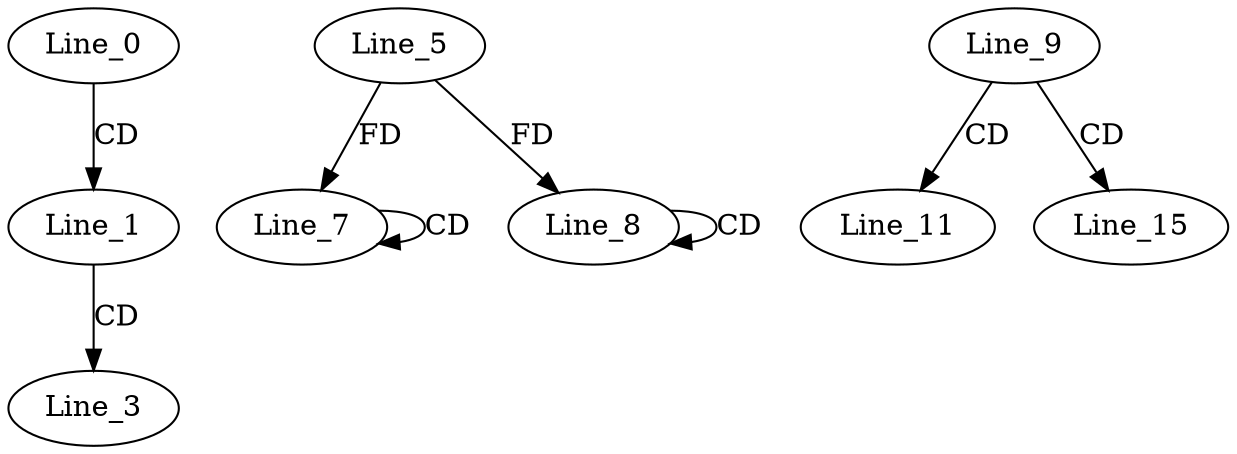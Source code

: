 digraph G {
  Line_0;
  Line_1;
  Line_3;
  Line_7;
  Line_7;
  Line_5;
  Line_8;
  Line_8;
  Line_9;
  Line_11;
  Line_15;
  Line_0 -> Line_1 [ label="CD" ];
  Line_1 -> Line_3 [ label="CD" ];
  Line_7 -> Line_7 [ label="CD" ];
  Line_5 -> Line_7 [ label="FD" ];
  Line_8 -> Line_8 [ label="CD" ];
  Line_5 -> Line_8 [ label="FD" ];
  Line_9 -> Line_11 [ label="CD" ];
  Line_9 -> Line_15 [ label="CD" ];
}
